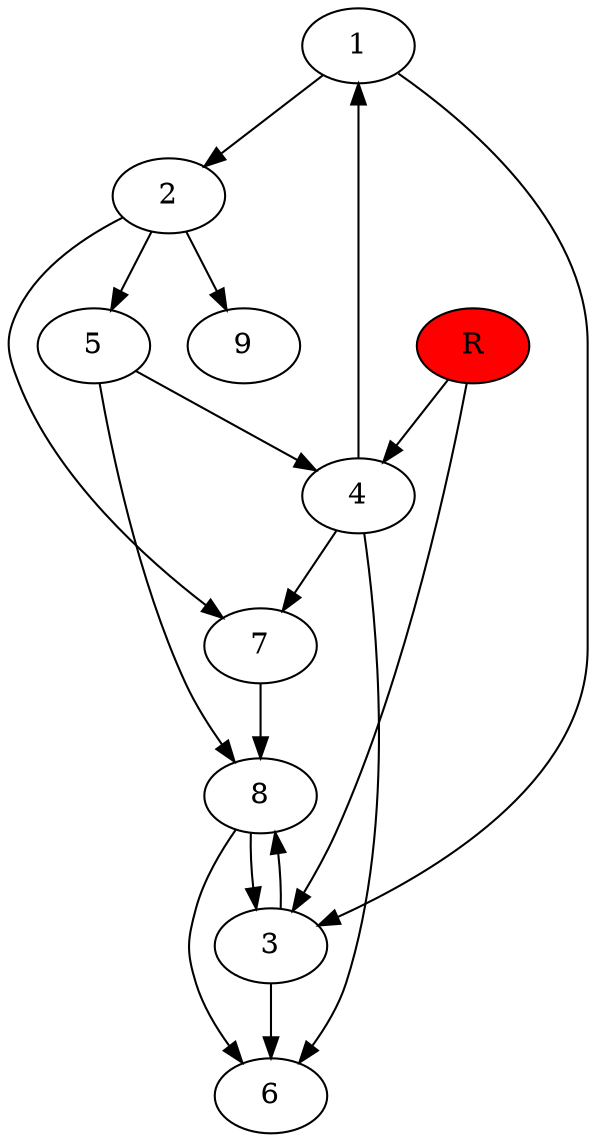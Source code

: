 digraph prb34794 {
	1
	2
	3
	4
	5
	6
	7
	8
	R [fillcolor="#ff0000" style=filled]
	1 -> 2
	1 -> 3
	2 -> 5
	2 -> 7
	2 -> 9
	3 -> 6
	3 -> 8
	4 -> 1
	4 -> 6
	4 -> 7
	5 -> 4
	5 -> 8
	7 -> 8
	8 -> 3
	8 -> 6
	R -> 3
	R -> 4
}
